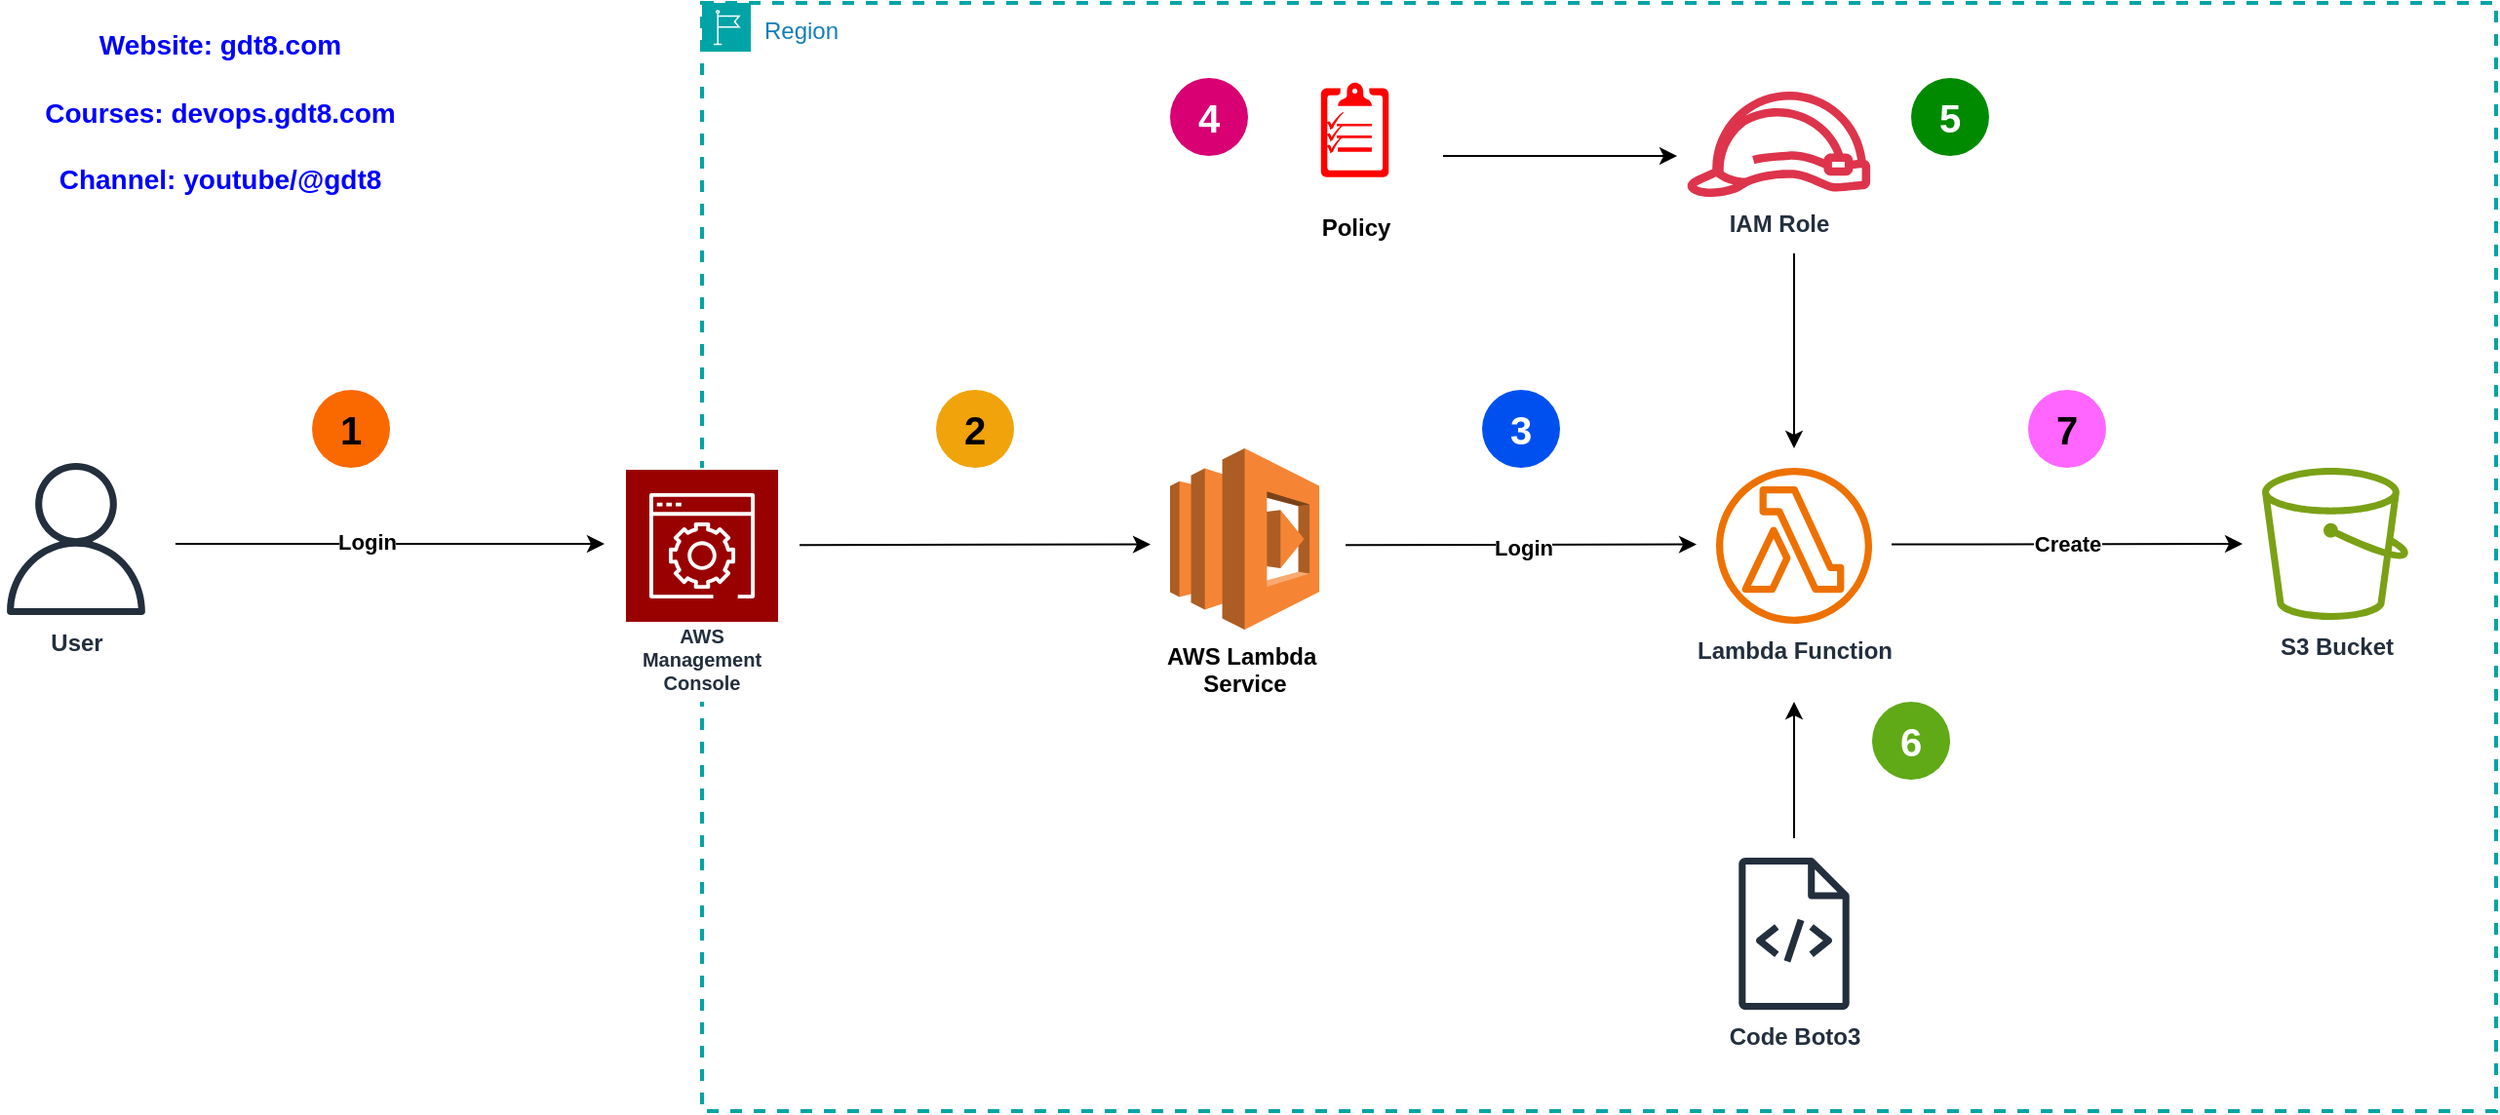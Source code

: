 <mxfile version="24.7.17">
  <diagram name="Page-1" id="AXOEAntzJ9l8cwZtuv1Z">
    <mxGraphModel dx="1866" dy="1021" grid="0" gridSize="10" guides="1" tooltips="1" connect="1" arrows="1" fold="1" page="0" pageScale="1" pageWidth="4681" pageHeight="3300" math="0" shadow="0">
      <root>
        <mxCell id="0" />
        <mxCell id="1" parent="0" />
        <mxCell id="fimy9HsmC_1KmrTICAlq-24" value="Region" style="points=[[0,0],[0.25,0],[0.5,0],[0.75,0],[1,0],[1,0.25],[1,0.5],[1,0.75],[1,1],[0.75,1],[0.5,1],[0.25,1],[0,1],[0,0.75],[0,0.5],[0,0.25]];outlineConnect=0;gradientColor=none;html=1;whiteSpace=wrap;fontSize=12;fontStyle=0;container=1;pointerEvents=0;collapsible=0;recursiveResize=0;shape=mxgraph.aws4.group;grIcon=mxgraph.aws4.group_region;strokeColor=#00A4A6;fillColor=none;verticalAlign=top;align=left;spacingLeft=30;fontColor=#147EBA;dashed=1;strokeWidth=2;" vertex="1" parent="1">
          <mxGeometry x="200" y="-38.5" width="920" height="568.5" as="geometry" />
        </mxCell>
        <mxCell id="fimy9HsmC_1KmrTICAlq-1" value="AWS Management Console" style="sketch=0;outlineConnect=0;fontColor=#232F3E;gradientColor=none;strokeColor=#ffffff;fillColor=#990000;dashed=0;verticalLabelPosition=middle;verticalAlign=bottom;align=center;html=1;whiteSpace=wrap;fontSize=10;fontStyle=1;spacing=3;shape=mxgraph.aws4.productIcon;prIcon=mxgraph.aws4.management_console;" vertex="1" parent="1">
          <mxGeometry x="160" y="200" width="80" height="120" as="geometry" />
        </mxCell>
        <mxCell id="fimy9HsmC_1KmrTICAlq-2" value="&lt;span&gt;AWS Lambda&amp;nbsp;&lt;br&gt;Service&lt;/span&gt;" style="outlineConnect=0;dashed=0;verticalLabelPosition=bottom;verticalAlign=top;align=center;html=1;shape=mxgraph.aws3.lambda;fillColor=#F58534;gradientColor=none;fontStyle=1" vertex="1" parent="1">
          <mxGeometry x="440" y="190" width="76.5" height="93" as="geometry" />
        </mxCell>
        <mxCell id="fimy9HsmC_1KmrTICAlq-3" value="&lt;span&gt;Lambda Function&lt;/span&gt;" style="sketch=0;outlineConnect=0;fontColor=#232F3E;gradientColor=none;fillColor=#ED7100;strokeColor=none;dashed=0;verticalLabelPosition=bottom;verticalAlign=top;align=center;html=1;fontSize=12;fontStyle=1;aspect=fixed;pointerEvents=1;shape=mxgraph.aws4.lambda_function;" vertex="1" parent="1">
          <mxGeometry x="720" y="200" width="80" height="80" as="geometry" />
        </mxCell>
        <mxCell id="fimy9HsmC_1KmrTICAlq-4" value="&lt;span&gt;S3 Bucket&lt;/span&gt;" style="sketch=0;outlineConnect=0;fontColor=#232F3E;gradientColor=none;fillColor=#7AA116;strokeColor=none;dashed=0;verticalLabelPosition=bottom;verticalAlign=top;align=center;html=1;fontSize=12;fontStyle=1;aspect=fixed;pointerEvents=1;shape=mxgraph.aws4.bucket;" vertex="1" parent="1">
          <mxGeometry x="1000" y="200" width="75" height="78" as="geometry" />
        </mxCell>
        <mxCell id="fimy9HsmC_1KmrTICAlq-5" value="&lt;span&gt;IAM Role&lt;/span&gt;" style="sketch=0;outlineConnect=0;fontColor=#232F3E;gradientColor=none;fillColor=#DD344C;strokeColor=none;dashed=0;verticalLabelPosition=bottom;verticalAlign=top;align=center;html=1;fontSize=12;fontStyle=1;aspect=fixed;pointerEvents=1;shape=mxgraph.aws4.role;" vertex="1" parent="1">
          <mxGeometry x="704.28" y="7" width="95.72" height="54" as="geometry" />
        </mxCell>
        <mxCell id="fimy9HsmC_1KmrTICAlq-6" value="&lt;span&gt;Policy&lt;/span&gt;" style="verticalLabelPosition=bottom;sketch=0;html=1;verticalAlign=top;align=center;points=[[0.145,0.145,0],[0.5,0,0],[0.855,0.145,0],[1,0.5,0],[0.855,0.855,0],[0.5,1,0],[0.145,0.855,0],[0,0.5,0]];pointerEvents=1;shape=mxgraph.cisco_safe.compositeIcon;bgIcon=ellipse;resIcon=mxgraph.cisco_safe.capability.policy_configuration;fontStyle=1;strokeColor=#FF0000;fillColor=default;" vertex="1" parent="1">
          <mxGeometry x="500" y="-10" width="69.5" height="73" as="geometry" />
        </mxCell>
        <mxCell id="fimy9HsmC_1KmrTICAlq-7" value="&lt;span&gt;User&lt;/span&gt;" style="sketch=0;outlineConnect=0;fontColor=#232F3E;gradientColor=none;fillColor=#232F3D;strokeColor=none;dashed=0;verticalLabelPosition=bottom;verticalAlign=top;align=center;html=1;fontSize=12;fontStyle=1;aspect=fixed;pointerEvents=1;shape=mxgraph.aws4.user;" vertex="1" parent="1">
          <mxGeometry x="-160" y="197.5" width="78" height="78" as="geometry" />
        </mxCell>
        <mxCell id="fimy9HsmC_1KmrTICAlq-8" value="" style="endArrow=classic;html=1;rounded=0;entryX=-0.056;entryY=0.611;entryDx=0;entryDy=0;entryPerimeter=0;fontStyle=1" edge="1" parent="1" target="fimy9HsmC_1KmrTICAlq-5">
          <mxGeometry width="50" height="50" relative="1" as="geometry">
            <mxPoint x="580" y="40" as="sourcePoint" />
            <mxPoint x="630" y="-10" as="targetPoint" />
          </mxGeometry>
        </mxCell>
        <mxCell id="fimy9HsmC_1KmrTICAlq-9" value="" style="endArrow=classic;html=1;rounded=0;fontStyle=1" edge="1" parent="1">
          <mxGeometry width="50" height="50" relative="1" as="geometry">
            <mxPoint x="760" y="90" as="sourcePoint" />
            <mxPoint x="760" y="190" as="targetPoint" />
          </mxGeometry>
        </mxCell>
        <mxCell id="fimy9HsmC_1KmrTICAlq-10" value="" style="endArrow=classic;html=1;rounded=0;fontStyle=1" edge="1" parent="1">
          <mxGeometry width="50" height="50" relative="1" as="geometry">
            <mxPoint x="810" y="239.29" as="sourcePoint" />
            <mxPoint x="990" y="239" as="targetPoint" />
          </mxGeometry>
        </mxCell>
        <mxCell id="fimy9HsmC_1KmrTICAlq-30" value="&lt;b&gt;Create&lt;/b&gt;" style="edgeLabel;html=1;align=center;verticalAlign=middle;resizable=0;points=[];" vertex="1" connectable="0" parent="fimy9HsmC_1KmrTICAlq-10">
          <mxGeometry x="-0.001" relative="1" as="geometry">
            <mxPoint as="offset" />
          </mxGeometry>
        </mxCell>
        <mxCell id="fimy9HsmC_1KmrTICAlq-11" value="" style="endArrow=classic;html=1;rounded=0;fontStyle=1" edge="1" parent="1">
          <mxGeometry width="50" height="50" relative="1" as="geometry">
            <mxPoint x="530" y="239.58" as="sourcePoint" />
            <mxPoint x="710" y="239.29" as="targetPoint" />
          </mxGeometry>
        </mxCell>
        <mxCell id="fimy9HsmC_1KmrTICAlq-29" value="&lt;b&gt;Login&lt;/b&gt;" style="edgeLabel;html=1;align=center;verticalAlign=middle;resizable=0;points=[];" vertex="1" connectable="0" parent="fimy9HsmC_1KmrTICAlq-11">
          <mxGeometry x="0.012" y="-1" relative="1" as="geometry">
            <mxPoint as="offset" />
          </mxGeometry>
        </mxCell>
        <mxCell id="fimy9HsmC_1KmrTICAlq-12" value="" style="endArrow=classic;html=1;rounded=0;fontStyle=1" edge="1" parent="1">
          <mxGeometry width="50" height="50" relative="1" as="geometry">
            <mxPoint x="250" y="239.58" as="sourcePoint" />
            <mxPoint x="430" y="239.29" as="targetPoint" />
          </mxGeometry>
        </mxCell>
        <mxCell id="fimy9HsmC_1KmrTICAlq-13" value="" style="endArrow=classic;html=1;rounded=0;fontStyle=1" edge="1" parent="1">
          <mxGeometry width="50" height="50" relative="1" as="geometry">
            <mxPoint x="-70" y="239" as="sourcePoint" />
            <mxPoint x="150" y="239" as="targetPoint" />
          </mxGeometry>
        </mxCell>
        <mxCell id="fimy9HsmC_1KmrTICAlq-28" value="&lt;b&gt;Login&lt;/b&gt;" style="edgeLabel;html=1;align=center;verticalAlign=middle;resizable=0;points=[];" vertex="1" connectable="0" parent="fimy9HsmC_1KmrTICAlq-13">
          <mxGeometry x="-0.108" y="1" relative="1" as="geometry">
            <mxPoint as="offset" />
          </mxGeometry>
        </mxCell>
        <mxCell id="fimy9HsmC_1KmrTICAlq-15" value="&lt;font style=&quot;font-size: 20px;&quot;&gt;1&lt;/font&gt;" style="strokeWidth=2;html=1;shape=mxgraph.flowchart.start_2;whiteSpace=wrap;fontStyle=1;strokeColor=none;fillColor=#fa6800;fontColor=#000000;" vertex="1" parent="1">
          <mxGeometry y="160" width="40" height="40" as="geometry" />
        </mxCell>
        <mxCell id="fimy9HsmC_1KmrTICAlq-16" value="&lt;font style=&quot;font-size: 20px;&quot;&gt;2&lt;/font&gt;" style="strokeWidth=2;html=1;shape=mxgraph.flowchart.start_2;whiteSpace=wrap;fontStyle=1;strokeColor=none;fillColor=#f0a30a;fontColor=#000000;" vertex="1" parent="1">
          <mxGeometry x="320" y="160" width="40" height="40" as="geometry" />
        </mxCell>
        <mxCell id="fimy9HsmC_1KmrTICAlq-17" value="&lt;font style=&quot;font-size: 20px;&quot;&gt;3&lt;/font&gt;" style="strokeWidth=2;html=1;shape=mxgraph.flowchart.start_2;whiteSpace=wrap;fontStyle=1;strokeColor=none;fillColor=#0050ef;fontColor=#ffffff;" vertex="1" parent="1">
          <mxGeometry x="600" y="160" width="40" height="40" as="geometry" />
        </mxCell>
        <mxCell id="fimy9HsmC_1KmrTICAlq-18" value="&lt;font style=&quot;font-size: 20px;&quot;&gt;4&lt;/font&gt;" style="strokeWidth=2;html=1;shape=mxgraph.flowchart.start_2;whiteSpace=wrap;fontStyle=1;strokeColor=none;fillColor=#d80073;fontColor=#ffffff;" vertex="1" parent="1">
          <mxGeometry x="440" width="40" height="40" as="geometry" />
        </mxCell>
        <mxCell id="fimy9HsmC_1KmrTICAlq-19" value="&lt;font style=&quot;font-size: 20px;&quot;&gt;5&lt;/font&gt;" style="strokeWidth=2;html=1;shape=mxgraph.flowchart.start_2;whiteSpace=wrap;fontStyle=1;strokeColor=none;fillColor=#008a00;fontColor=#ffffff;" vertex="1" parent="1">
          <mxGeometry x="820" width="40" height="40" as="geometry" />
        </mxCell>
        <mxCell id="fimy9HsmC_1KmrTICAlq-20" value="&lt;font style=&quot;font-size: 20px;&quot;&gt;6&lt;/font&gt;" style="strokeWidth=2;html=1;shape=mxgraph.flowchart.start_2;whiteSpace=wrap;fontStyle=1;strokeColor=none;fillColor=#60a917;fontColor=#ffffff;" vertex="1" parent="1">
          <mxGeometry x="800" y="320" width="40" height="40" as="geometry" />
        </mxCell>
        <mxCell id="fimy9HsmC_1KmrTICAlq-21" value="&lt;b&gt;Code Boto3&lt;/b&gt;" style="sketch=0;outlineConnect=0;fontColor=#232F3E;gradientColor=none;fillColor=#232F3D;strokeColor=none;dashed=0;verticalLabelPosition=bottom;verticalAlign=top;align=center;html=1;fontSize=12;fontStyle=0;aspect=fixed;pointerEvents=1;shape=mxgraph.aws4.source_code;" vertex="1" parent="1">
          <mxGeometry x="731.5" y="400" width="57" height="78" as="geometry" />
        </mxCell>
        <mxCell id="fimy9HsmC_1KmrTICAlq-22" value="" style="endArrow=classic;html=1;rounded=0;" edge="1" parent="1">
          <mxGeometry width="50" height="50" relative="1" as="geometry">
            <mxPoint x="760" y="390" as="sourcePoint" />
            <mxPoint x="760" y="320" as="targetPoint" />
          </mxGeometry>
        </mxCell>
        <mxCell id="fimy9HsmC_1KmrTICAlq-23" value="&lt;font style=&quot;font-size: 20px;&quot;&gt;7&lt;/font&gt;" style="strokeWidth=2;html=1;shape=mxgraph.flowchart.start_2;whiteSpace=wrap;fontStyle=1;strokeColor=none;fillColor=#FF66FF;fontColor=#000000;" vertex="1" parent="1">
          <mxGeometry x="880" y="160" width="40" height="40" as="geometry" />
        </mxCell>
        <mxCell id="fimy9HsmC_1KmrTICAlq-25" value="&lt;span style=&quot;font-size: 14px;&quot;&gt;Website: gdt8.com&lt;/span&gt;" style="text;html=1;align=center;verticalAlign=middle;whiteSpace=wrap;rounded=0;fontSize=14;fontColor=#0000FF;labelBackgroundColor=default;textShadow=0;labelBorderColor=none;fontStyle=1" vertex="1" parent="1">
          <mxGeometry x="-157" y="-35" width="220" height="36" as="geometry" />
        </mxCell>
        <mxCell id="fimy9HsmC_1KmrTICAlq-26" value="&lt;span style=&quot;font-size: 14px;&quot;&gt;Courses: devops.gdt8.com&lt;/span&gt;" style="text;html=1;align=center;verticalAlign=middle;whiteSpace=wrap;rounded=0;fontSize=14;fontColor=#0000FF;labelBackgroundColor=default;textShadow=0;labelBorderColor=none;fontStyle=1" vertex="1" parent="1">
          <mxGeometry x="-157" y="1" width="220" height="33" as="geometry" />
        </mxCell>
        <mxCell id="fimy9HsmC_1KmrTICAlq-27" value="&lt;span style=&quot;font-size: 14px;&quot;&gt;Channel: youtube/@gdt8&lt;/span&gt;" style="text;html=1;align=center;verticalAlign=middle;whiteSpace=wrap;rounded=0;fontSize=14;fontColor=#0000FF;labelBackgroundColor=default;textShadow=0;labelBorderColor=none;fontStyle=1" vertex="1" parent="1">
          <mxGeometry x="-157" y="34" width="220" height="36" as="geometry" />
        </mxCell>
      </root>
    </mxGraphModel>
  </diagram>
</mxfile>

